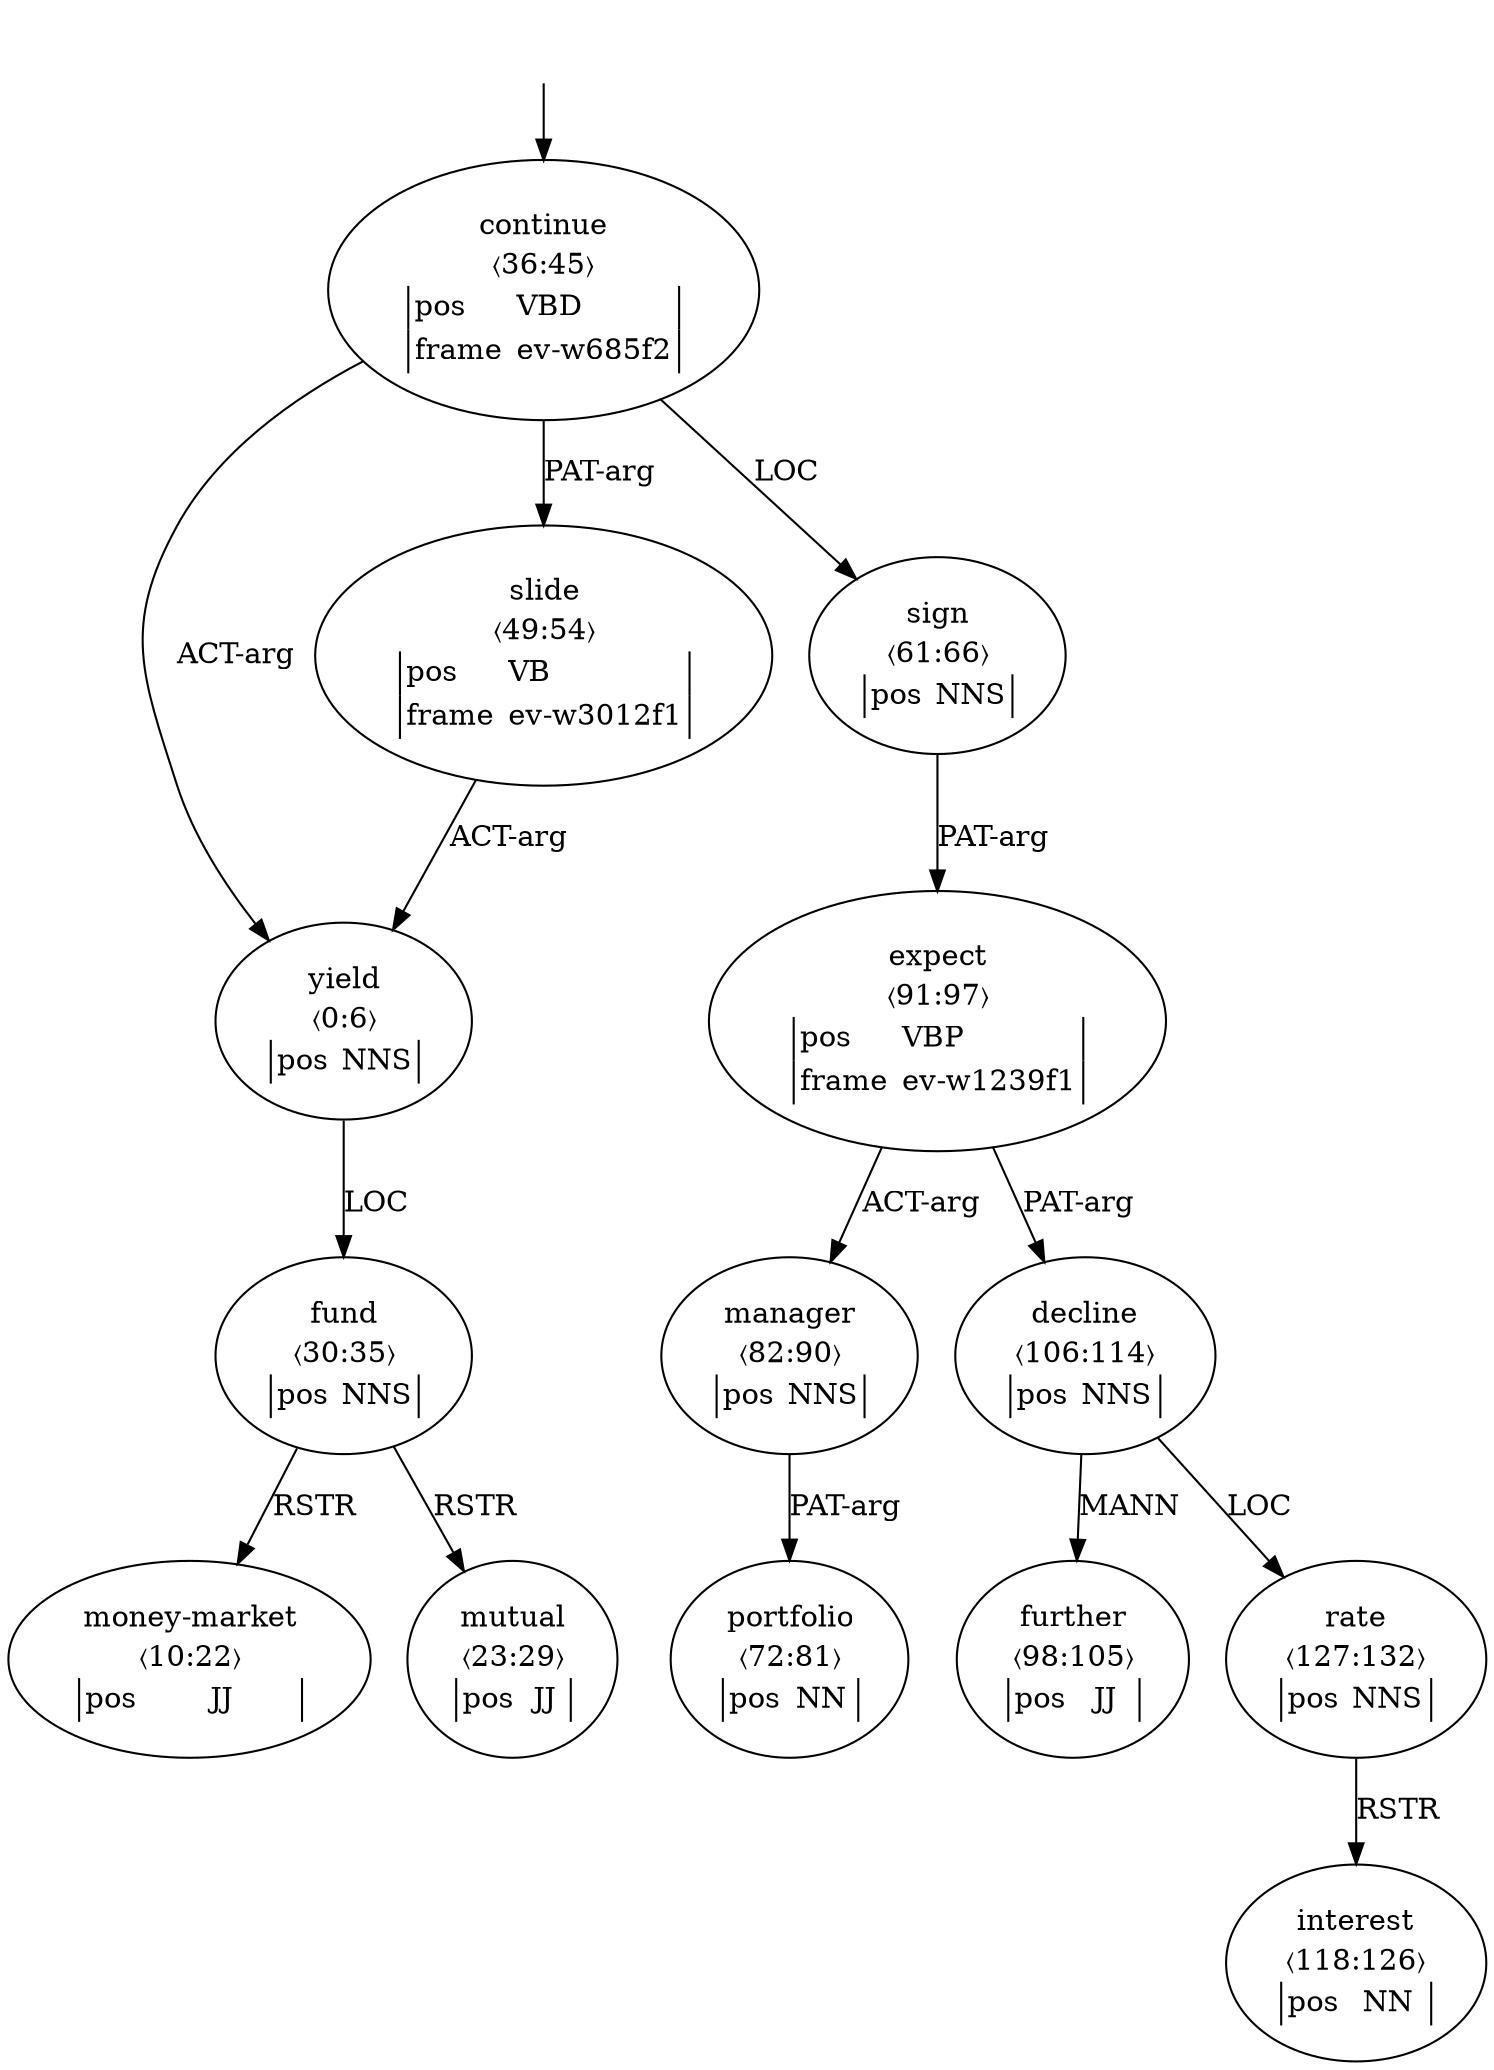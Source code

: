 digraph "20004001" {
  top [ style=invis ];
  top -> 5;
  0 [ label=<<table align="center" border="0" cellspacing="0"><tr><td colspan="2">yield</td></tr><tr><td colspan="2">〈0:6〉</td></tr><tr><td sides="l" border="1" align="left">pos</td><td sides="r" border="1" align="left">NNS</td></tr></table>> ];
  2 [ label=<<table align="center" border="0" cellspacing="0"><tr><td colspan="2">money-market</td></tr><tr><td colspan="2">〈10:22〉</td></tr><tr><td sides="l" border="1" align="left">pos</td><td sides="r" border="1" align="left">JJ</td></tr></table>> ];
  3 [ label=<<table align="center" border="0" cellspacing="0"><tr><td colspan="2">mutual</td></tr><tr><td colspan="2">〈23:29〉</td></tr><tr><td sides="l" border="1" align="left">pos</td><td sides="r" border="1" align="left">JJ</td></tr></table>> ];
  4 [ label=<<table align="center" border="0" cellspacing="0"><tr><td colspan="2">fund</td></tr><tr><td colspan="2">〈30:35〉</td></tr><tr><td sides="l" border="1" align="left">pos</td><td sides="r" border="1" align="left">NNS</td></tr></table>> ];
  5 [ label=<<table align="center" border="0" cellspacing="0"><tr><td colspan="2">continue</td></tr><tr><td colspan="2">〈36:45〉</td></tr><tr><td sides="l" border="1" align="left">pos</td><td sides="r" border="1" align="left">VBD</td></tr><tr><td sides="l" border="1" align="left">frame</td><td sides="r" border="1" align="left">ev-w685f2</td></tr></table>> ];
  7 [ label=<<table align="center" border="0" cellspacing="0"><tr><td colspan="2">slide</td></tr><tr><td colspan="2">〈49:54〉</td></tr><tr><td sides="l" border="1" align="left">pos</td><td sides="r" border="1" align="left">VB</td></tr><tr><td sides="l" border="1" align="left">frame</td><td sides="r" border="1" align="left">ev-w3012f1</td></tr></table>> ];
  10 [ label=<<table align="center" border="0" cellspacing="0"><tr><td colspan="2">sign</td></tr><tr><td colspan="2">〈61:66〉</td></tr><tr><td sides="l" border="1" align="left">pos</td><td sides="r" border="1" align="left">NNS</td></tr></table>> ];
  12 [ label=<<table align="center" border="0" cellspacing="0"><tr><td colspan="2">portfolio</td></tr><tr><td colspan="2">〈72:81〉</td></tr><tr><td sides="l" border="1" align="left">pos</td><td sides="r" border="1" align="left">NN</td></tr></table>> ];
  13 [ label=<<table align="center" border="0" cellspacing="0"><tr><td colspan="2">manager</td></tr><tr><td colspan="2">〈82:90〉</td></tr><tr><td sides="l" border="1" align="left">pos</td><td sides="r" border="1" align="left">NNS</td></tr></table>> ];
  14 [ label=<<table align="center" border="0" cellspacing="0"><tr><td colspan="2">expect</td></tr><tr><td colspan="2">〈91:97〉</td></tr><tr><td sides="l" border="1" align="left">pos</td><td sides="r" border="1" align="left">VBP</td></tr><tr><td sides="l" border="1" align="left">frame</td><td sides="r" border="1" align="left">ev-w1239f1</td></tr></table>> ];
  15 [ label=<<table align="center" border="0" cellspacing="0"><tr><td colspan="2">further</td></tr><tr><td colspan="2">〈98:105〉</td></tr><tr><td sides="l" border="1" align="left">pos</td><td sides="r" border="1" align="left">JJ</td></tr></table>> ];
  16 [ label=<<table align="center" border="0" cellspacing="0"><tr><td colspan="2">decline</td></tr><tr><td colspan="2">〈106:114〉</td></tr><tr><td sides="l" border="1" align="left">pos</td><td sides="r" border="1" align="left">NNS</td></tr></table>> ];
  18 [ label=<<table align="center" border="0" cellspacing="0"><tr><td colspan="2">interest</td></tr><tr><td colspan="2">〈118:126〉</td></tr><tr><td sides="l" border="1" align="left">pos</td><td sides="r" border="1" align="left">NN</td></tr></table>> ];
  19 [ label=<<table align="center" border="0" cellspacing="0"><tr><td colspan="2">rate</td></tr><tr><td colspan="2">〈127:132〉</td></tr><tr><td sides="l" border="1" align="left">pos</td><td sides="r" border="1" align="left">NNS</td></tr></table>> ];
  4 -> 3 [ label="RSTR" ];
  16 -> 15 [ label="MANN" ];
  16 -> 19 [ label="LOC" ];
  4 -> 2 [ label="RSTR" ];
  0 -> 4 [ label="LOC" ];
  5 -> 0 [ label="ACT-arg" ];
  5 -> 7 [ label="PAT-arg" ];
  19 -> 18 [ label="RSTR" ];
  5 -> 10 [ label="LOC" ];
  13 -> 12 [ label="PAT-arg" ];
  14 -> 16 [ label="PAT-arg" ];
  14 -> 13 [ label="ACT-arg" ];
  10 -> 14 [ label="PAT-arg" ];
  7 -> 0 [ label="ACT-arg" ];
}

